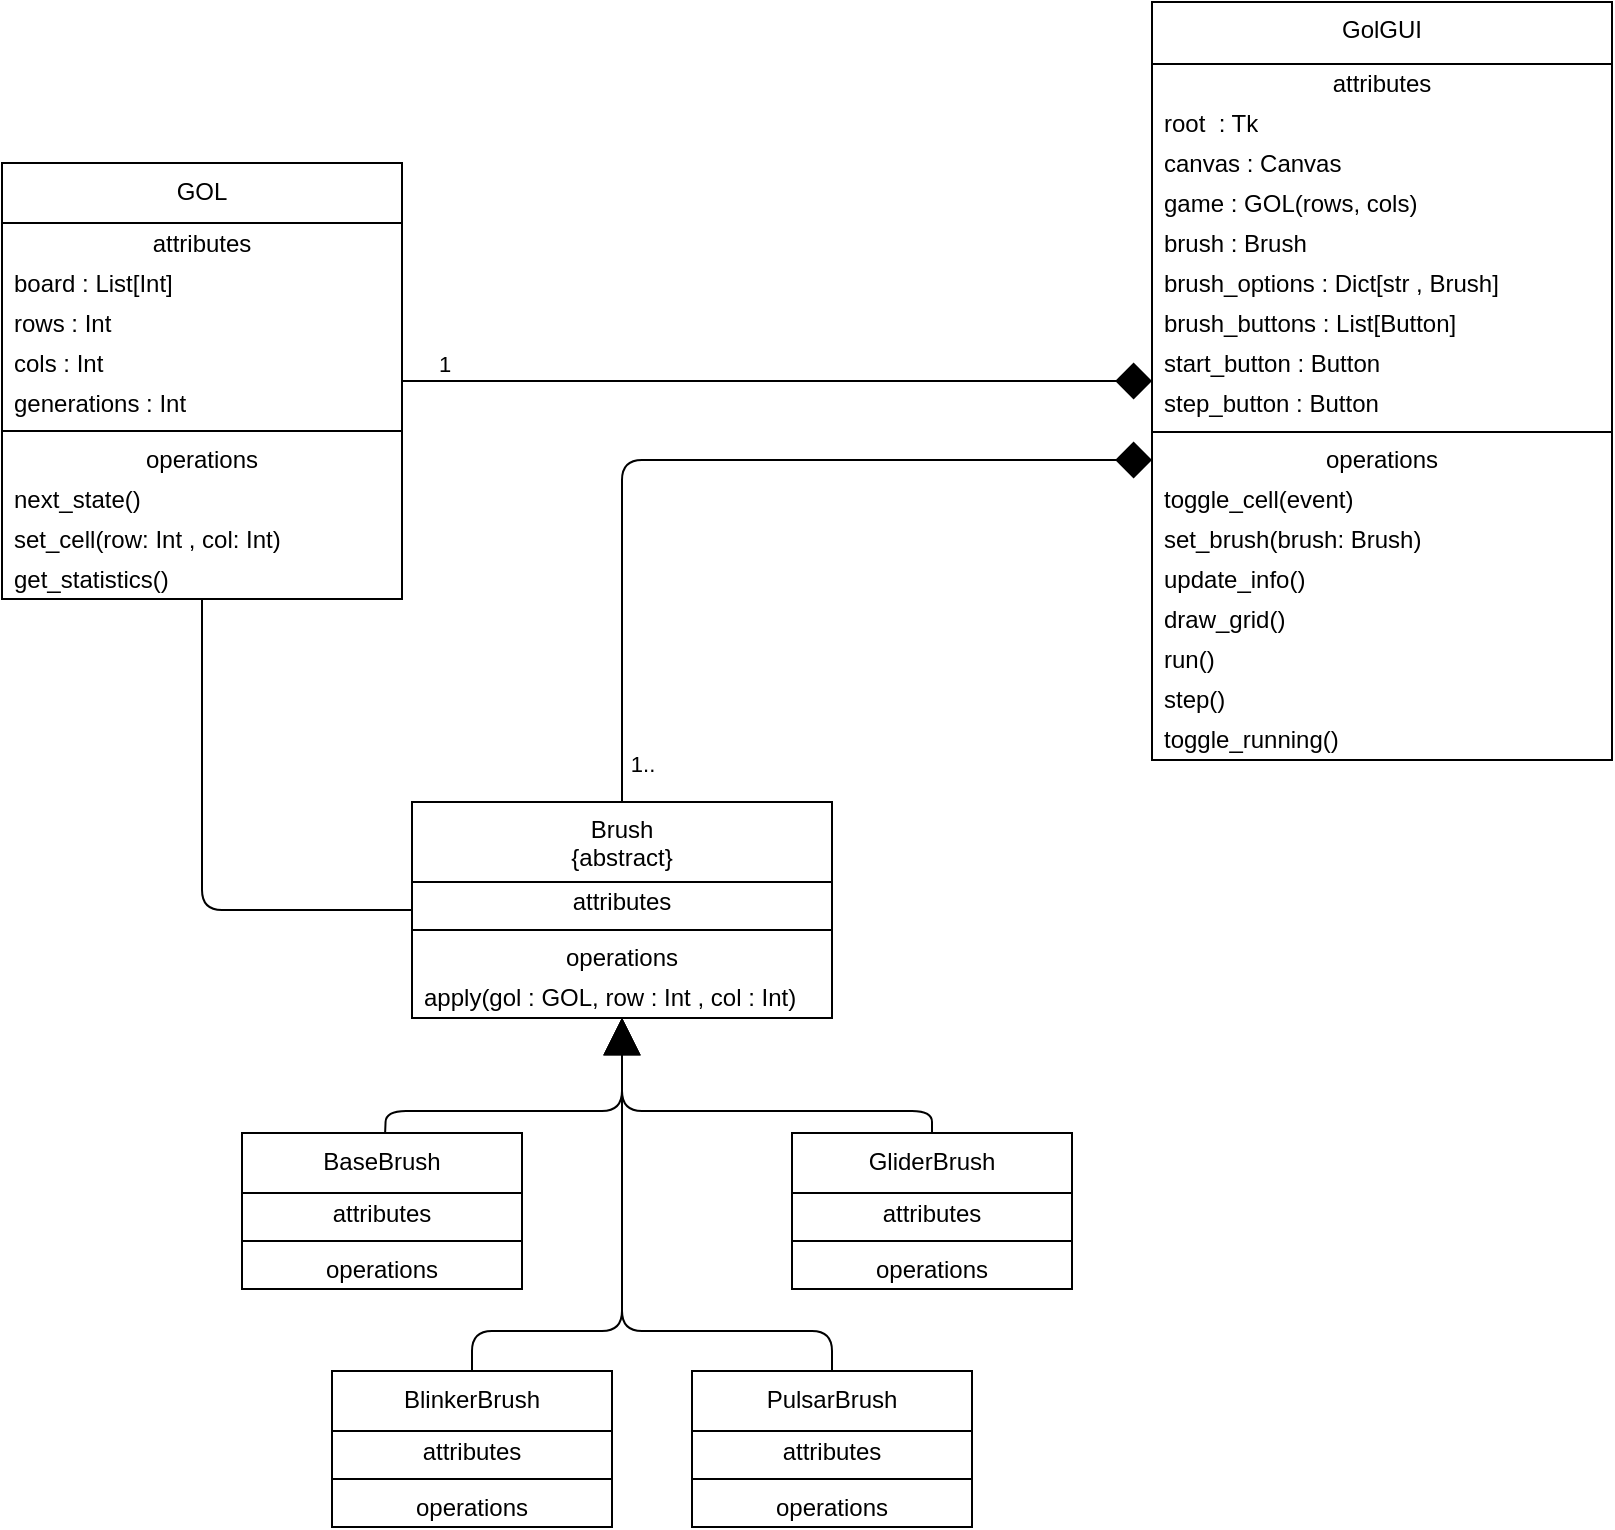 <mxfile>
    <diagram id="O_tw23H-5ZfAlTmAa2fo" name="Page-1">
        <mxGraphModel dx="1179" dy="672" grid="1" gridSize="10" guides="1" tooltips="1" connect="1" arrows="1" fold="1" page="1" pageScale="1" pageWidth="850" pageHeight="1100" math="0" shadow="0">
            <root>
                <mxCell id="0"/>
                <mxCell id="1" parent="0"/>
                <mxCell id="2" value="GolGUI" style="swimlane;fontStyle=0;align=center;verticalAlign=top;childLayout=stackLayout;horizontal=1;startSize=31;horizontalStack=0;resizeParent=1;resizeParentMax=0;resizeLast=0;collapsible=0;marginBottom=0;html=1;whiteSpace=wrap;" vertex="1" parent="1">
                    <mxGeometry x="595" y="150" width="230" height="379" as="geometry"/>
                </mxCell>
                <mxCell id="3" value="attributes" style="text;html=1;strokeColor=none;fillColor=none;align=center;verticalAlign=middle;spacingLeft=4;spacingRight=4;overflow=hidden;rotatable=0;points=[[0,0.5],[1,0.5]];portConstraint=eastwest;whiteSpace=wrap;" vertex="1" parent="2">
                    <mxGeometry y="31" width="230" height="20" as="geometry"/>
                </mxCell>
                <mxCell id="4" value="root&amp;nbsp; : Tk" style="text;html=1;strokeColor=none;fillColor=none;align=left;verticalAlign=middle;spacingLeft=4;spacingRight=4;overflow=hidden;rotatable=0;points=[[0,0.5],[1,0.5]];portConstraint=eastwest;whiteSpace=wrap;" vertex="1" parent="2">
                    <mxGeometry y="51" width="230" height="20" as="geometry"/>
                </mxCell>
                <mxCell id="24" value="canvas : Canvas" style="text;html=1;strokeColor=none;fillColor=none;align=left;verticalAlign=middle;spacingLeft=4;spacingRight=4;overflow=hidden;rotatable=0;points=[[0,0.5],[1,0.5]];portConstraint=eastwest;whiteSpace=wrap;" vertex="1" parent="2">
                    <mxGeometry y="71" width="230" height="20" as="geometry"/>
                </mxCell>
                <mxCell id="36" value="game : GOL(rows, cols)" style="text;html=1;strokeColor=none;fillColor=none;align=left;verticalAlign=middle;spacingLeft=4;spacingRight=4;overflow=hidden;rotatable=0;points=[[0,0.5],[1,0.5]];portConstraint=eastwest;whiteSpace=wrap;" vertex="1" parent="2">
                    <mxGeometry y="91" width="230" height="20" as="geometry"/>
                </mxCell>
                <mxCell id="28" value="brush : Brush" style="text;html=1;strokeColor=none;fillColor=none;align=left;verticalAlign=middle;spacingLeft=4;spacingRight=4;overflow=hidden;rotatable=0;points=[[0,0.5],[1,0.5]];portConstraint=eastwest;whiteSpace=wrap;" vertex="1" parent="2">
                    <mxGeometry y="111" width="230" height="20" as="geometry"/>
                </mxCell>
                <mxCell id="30" value="brush_options : Dict[str , Brush]" style="text;html=1;strokeColor=none;fillColor=none;align=left;verticalAlign=middle;spacingLeft=4;spacingRight=4;overflow=hidden;rotatable=0;points=[[0,0.5],[1,0.5]];portConstraint=eastwest;whiteSpace=wrap;" vertex="1" parent="2">
                    <mxGeometry y="131" width="230" height="20" as="geometry"/>
                </mxCell>
                <mxCell id="26" value="brush_buttons : List[Button]" style="text;html=1;strokeColor=none;fillColor=none;align=left;verticalAlign=middle;spacingLeft=4;spacingRight=4;overflow=hidden;rotatable=0;points=[[0,0.5],[1,0.5]];portConstraint=eastwest;whiteSpace=wrap;" vertex="1" parent="2">
                    <mxGeometry y="151" width="230" height="20" as="geometry"/>
                </mxCell>
                <mxCell id="25" value="start_button : Button&lt;span style=&quot;font-family: monospace; font-size: 0px; text-wrap-mode: nowrap;&quot;&gt;%3CmxGraphModel%3E%3Croot%3E%3CmxCell%20id%3D%220%22%2F%3E%3CmxCell%20id%3D%221%22%20parent%3D%220%22%2F%3E%3CmxCell%20id%3D%222%22%20value%3D%22brush_buttons%3A%20List%5BButtons%5D%22%20style%3D%22text%3Bhtml%3D1%3BstrokeColor%3Dnone%3BfillColor%3Dnone%3Balign%3Dleft%3BverticalAlign%3Dmiddle%3BspacingLeft%3D4%3BspacingRight%3D4%3Boverflow%3Dhidden%3Brotatable%3D0%3Bpoints%3D%5B%5B0%2C0.5%5D%2C%5B1%2C0.5%5D%5D%3BportConstraint%3Deastwest%3BwhiteSpace%3Dwrap%3B%22%20vertex%3D%221%22%20parent%3D%221%22%3E%3CmxGeometry%20x%3D%22300%22%20y%3D%22661%22%20width%3D%22230%22%20height%3D%2220%22%20as%3D%22geometry%22%2F%3E%3C%2FmxCell%3E%3C%2Froot%3E%3C%2FmxGraphModel%3E&lt;/span&gt;" style="text;html=1;strokeColor=none;fillColor=none;align=left;verticalAlign=middle;spacingLeft=4;spacingRight=4;overflow=hidden;rotatable=0;points=[[0,0.5],[1,0.5]];portConstraint=eastwest;whiteSpace=wrap;" vertex="1" parent="2">
                    <mxGeometry y="171" width="230" height="20" as="geometry"/>
                </mxCell>
                <mxCell id="27" value="step_button : Button" style="text;html=1;strokeColor=none;fillColor=none;align=left;verticalAlign=middle;spacingLeft=4;spacingRight=4;overflow=hidden;rotatable=0;points=[[0,0.5],[1,0.5]];portConstraint=eastwest;whiteSpace=wrap;" vertex="1" parent="2">
                    <mxGeometry y="191" width="230" height="20" as="geometry"/>
                </mxCell>
                <mxCell id="7" value="" style="line;strokeWidth=1;fillColor=none;align=left;verticalAlign=middle;spacingTop=-1;spacingLeft=3;spacingRight=3;rotatable=0;labelPosition=right;points=[];portConstraint=eastwest;" vertex="1" parent="2">
                    <mxGeometry y="211" width="230" height="8" as="geometry"/>
                </mxCell>
                <mxCell id="8" value="operations" style="text;html=1;strokeColor=none;fillColor=none;align=center;verticalAlign=middle;spacingLeft=4;spacingRight=4;overflow=hidden;rotatable=0;points=[[0,0.5],[1,0.5]];portConstraint=eastwest;whiteSpace=wrap;" vertex="1" parent="2">
                    <mxGeometry y="219" width="230" height="20" as="geometry"/>
                </mxCell>
                <mxCell id="9" value="toggle_cell(event)&lt;span style=&quot;font-family: monospace; font-size: 0px; text-wrap-mode: nowrap;&quot;&gt;%3CmxGraphModel%3E%3Croot%3E%3CmxCell%20id%3D%220%22%2F%3E%3CmxCell%20id%3D%221%22%20parent%3D%220%22%2F%3E%3CmxCell%20id%3D%222%22%20value%3D%22canvas%20%3A%20Canvas%22%20style%3D%22text%3Bhtml%3D1%3BstrokeColor%3Dnone%3BfillColor%3Dnone%3Balign%3Dleft%3BverticalAlign%3Dmiddle%3BspacingLeft%3D4%3BspacingRight%3D4%3Boverflow%3Dhidden%3Brotatable%3D0%3Bpoints%3D%5B%5B0%2C0.5%5D%2C%5B1%2C0.5%5D%5D%3BportConstraint%3Deastwest%3BwhiteSpace%3Dwrap%3B%22%20vertex%3D%221%22%20parent%3D%221%22%3E%3CmxGeometry%20x%3D%22300%22%20y%3D%22641%22%20width%3D%22230%22%20height%3D%2220%22%20as%3D%22geometry%22%2F%3E%3C%2FmxCell%3E%3C%2Froot%3E%3C%2FmxGraphModel%3E&lt;/span&gt;" style="text;html=1;strokeColor=none;fillColor=none;align=left;verticalAlign=middle;spacingLeft=4;spacingRight=4;overflow=hidden;rotatable=0;points=[[0,0.5],[1,0.5]];portConstraint=eastwest;whiteSpace=wrap;" vertex="1" parent="2">
                    <mxGeometry y="239" width="230" height="20" as="geometry"/>
                </mxCell>
                <mxCell id="31" value="set_brush(brush: Brush)" style="text;html=1;strokeColor=none;fillColor=none;align=left;verticalAlign=middle;spacingLeft=4;spacingRight=4;overflow=hidden;rotatable=0;points=[[0,0.5],[1,0.5]];portConstraint=eastwest;whiteSpace=wrap;" vertex="1" parent="2">
                    <mxGeometry y="259" width="230" height="20" as="geometry"/>
                </mxCell>
                <mxCell id="32" value="update_info()" style="text;html=1;strokeColor=none;fillColor=none;align=left;verticalAlign=middle;spacingLeft=4;spacingRight=4;overflow=hidden;rotatable=0;points=[[0,0.5],[1,0.5]];portConstraint=eastwest;whiteSpace=wrap;" vertex="1" parent="2">
                    <mxGeometry y="279" width="230" height="20" as="geometry"/>
                </mxCell>
                <mxCell id="29" value="draw_grid()" style="text;html=1;strokeColor=none;fillColor=none;align=left;verticalAlign=middle;spacingLeft=4;spacingRight=4;overflow=hidden;rotatable=0;points=[[0,0.5],[1,0.5]];portConstraint=eastwest;whiteSpace=wrap;" vertex="1" parent="2">
                    <mxGeometry y="299" width="230" height="20" as="geometry"/>
                </mxCell>
                <mxCell id="34" value="run()" style="text;html=1;strokeColor=none;fillColor=none;align=left;verticalAlign=middle;spacingLeft=4;spacingRight=4;overflow=hidden;rotatable=0;points=[[0,0.5],[1,0.5]];portConstraint=eastwest;whiteSpace=wrap;" vertex="1" parent="2">
                    <mxGeometry y="319" width="230" height="20" as="geometry"/>
                </mxCell>
                <mxCell id="33" value="step()" style="text;html=1;strokeColor=none;fillColor=none;align=left;verticalAlign=middle;spacingLeft=4;spacingRight=4;overflow=hidden;rotatable=0;points=[[0,0.5],[1,0.5]];portConstraint=eastwest;whiteSpace=wrap;" vertex="1" parent="2">
                    <mxGeometry y="339" width="230" height="20" as="geometry"/>
                </mxCell>
                <mxCell id="35" value="toggle_running()" style="text;html=1;strokeColor=none;fillColor=none;align=left;verticalAlign=middle;spacingLeft=4;spacingRight=4;overflow=hidden;rotatable=0;points=[[0,0.5],[1,0.5]];portConstraint=eastwest;whiteSpace=wrap;" vertex="1" parent="2">
                    <mxGeometry y="359" width="230" height="20" as="geometry"/>
                </mxCell>
                <mxCell id="10" value="GOL" style="swimlane;fontStyle=0;align=center;verticalAlign=top;childLayout=stackLayout;horizontal=1;startSize=30;horizontalStack=0;resizeParent=1;resizeParentMax=0;resizeLast=0;collapsible=0;marginBottom=0;html=1;whiteSpace=wrap;" vertex="1" parent="1">
                    <mxGeometry x="20" y="230.5" width="200" height="218" as="geometry"/>
                </mxCell>
                <mxCell id="11" value="attributes" style="text;html=1;strokeColor=none;fillColor=none;align=center;verticalAlign=middle;spacingLeft=4;spacingRight=4;overflow=hidden;rotatable=0;points=[[0,0.5],[1,0.5]];portConstraint=eastwest;whiteSpace=wrap;" vertex="1" parent="10">
                    <mxGeometry y="30" width="200" height="20" as="geometry"/>
                </mxCell>
                <mxCell id="12" value="board : List[Int]" style="text;html=1;strokeColor=none;fillColor=none;align=left;verticalAlign=middle;spacingLeft=4;spacingRight=4;overflow=hidden;rotatable=0;points=[[0,0.5],[1,0.5]];portConstraint=eastwest;whiteSpace=wrap;" vertex="1" parent="10">
                    <mxGeometry y="50" width="200" height="20" as="geometry"/>
                </mxCell>
                <mxCell id="19" value="rows : Int" style="text;html=1;strokeColor=none;fillColor=none;align=left;verticalAlign=middle;spacingLeft=4;spacingRight=4;overflow=hidden;rotatable=0;points=[[0,0.5],[1,0.5]];portConstraint=eastwest;whiteSpace=wrap;" vertex="1" parent="10">
                    <mxGeometry y="70" width="200" height="20" as="geometry"/>
                </mxCell>
                <mxCell id="18" value="cols : Int" style="text;html=1;strokeColor=none;fillColor=none;align=left;verticalAlign=middle;spacingLeft=4;spacingRight=4;overflow=hidden;rotatable=0;points=[[0,0.5],[1,0.5]];portConstraint=eastwest;whiteSpace=wrap;" vertex="1" parent="10">
                    <mxGeometry y="90" width="200" height="20" as="geometry"/>
                </mxCell>
                <mxCell id="22" value="generations : Int" style="text;html=1;strokeColor=none;fillColor=none;align=left;verticalAlign=middle;spacingLeft=4;spacingRight=4;overflow=hidden;rotatable=0;points=[[0,0.5],[1,0.5]];portConstraint=eastwest;whiteSpace=wrap;" vertex="1" parent="10">
                    <mxGeometry y="110" width="200" height="20" as="geometry"/>
                </mxCell>
                <mxCell id="15" value="" style="line;strokeWidth=1;fillColor=none;align=left;verticalAlign=middle;spacingTop=-1;spacingLeft=3;spacingRight=3;rotatable=0;labelPosition=right;points=[];portConstraint=eastwest;" vertex="1" parent="10">
                    <mxGeometry y="130" width="200" height="8" as="geometry"/>
                </mxCell>
                <mxCell id="16" value="operations" style="text;html=1;strokeColor=none;fillColor=none;align=center;verticalAlign=middle;spacingLeft=4;spacingRight=4;overflow=hidden;rotatable=0;points=[[0,0.5],[1,0.5]];portConstraint=eastwest;whiteSpace=wrap;" vertex="1" parent="10">
                    <mxGeometry y="138" width="200" height="20" as="geometry"/>
                </mxCell>
                <mxCell id="17" value="next_state()" style="text;html=1;strokeColor=none;fillColor=none;align=left;verticalAlign=middle;spacingLeft=4;spacingRight=4;overflow=hidden;rotatable=0;points=[[0,0.5],[1,0.5]];portConstraint=eastwest;whiteSpace=wrap;" vertex="1" parent="10">
                    <mxGeometry y="158" width="200" height="20" as="geometry"/>
                </mxCell>
                <mxCell id="20" value="set_cell(row: Int , col: Int)" style="text;html=1;strokeColor=none;fillColor=none;align=left;verticalAlign=middle;spacingLeft=4;spacingRight=4;overflow=hidden;rotatable=0;points=[[0,0.5],[1,0.5]];portConstraint=eastwest;whiteSpace=wrap;" vertex="1" parent="10">
                    <mxGeometry y="178" width="200" height="20" as="geometry"/>
                </mxCell>
                <mxCell id="21" value="get_statistics()" style="text;html=1;strokeColor=none;fillColor=none;align=left;verticalAlign=middle;spacingLeft=4;spacingRight=4;overflow=hidden;rotatable=0;points=[[0,0.5],[1,0.5]];portConstraint=eastwest;whiteSpace=wrap;" vertex="1" parent="10">
                    <mxGeometry y="198" width="200" height="20" as="geometry"/>
                </mxCell>
                <mxCell id="46" style="edgeStyle=none;html=1;endArrow=diamond;endFill=1;endSize=16;entryX=0;entryY=0.5;entryDx=0;entryDy=0;" edge="1" parent="1" source="37" target="8">
                    <mxGeometry relative="1" as="geometry">
                        <Array as="points">
                            <mxPoint x="330" y="379"/>
                        </Array>
                    </mxGeometry>
                </mxCell>
                <mxCell id="73" value="1.." style="edgeLabel;html=1;align=center;verticalAlign=middle;resizable=0;points=[];" vertex="1" connectable="0" parent="46">
                    <mxGeometry x="-0.768" y="4" relative="1" as="geometry">
                        <mxPoint x="14" y="31" as="offset"/>
                    </mxGeometry>
                </mxCell>
                <mxCell id="71" style="edgeStyle=none;html=1;endArrow=none;endFill=0;" edge="1" parent="1" source="37" target="10">
                    <mxGeometry relative="1" as="geometry">
                        <Array as="points">
                            <mxPoint x="120" y="604"/>
                        </Array>
                    </mxGeometry>
                </mxCell>
                <mxCell id="37" value="Brush&lt;div&gt;{abstract}&lt;/div&gt;" style="swimlane;fontStyle=0;align=center;verticalAlign=top;childLayout=stackLayout;horizontal=1;startSize=40;horizontalStack=0;resizeParent=1;resizeParentMax=0;resizeLast=0;collapsible=0;marginBottom=0;html=1;whiteSpace=wrap;" vertex="1" parent="1">
                    <mxGeometry x="225" y="550" width="210" height="108" as="geometry"/>
                </mxCell>
                <mxCell id="38" value="attributes" style="text;html=1;strokeColor=none;fillColor=none;align=center;verticalAlign=middle;spacingLeft=4;spacingRight=4;overflow=hidden;rotatable=0;points=[[0,0.5],[1,0.5]];portConstraint=eastwest;whiteSpace=wrap;" vertex="1" parent="37">
                    <mxGeometry y="40" width="210" height="20" as="geometry"/>
                </mxCell>
                <mxCell id="42" value="" style="line;strokeWidth=1;fillColor=none;align=left;verticalAlign=middle;spacingTop=-1;spacingLeft=3;spacingRight=3;rotatable=0;labelPosition=right;points=[];portConstraint=eastwest;" vertex="1" parent="37">
                    <mxGeometry y="60" width="210" height="8" as="geometry"/>
                </mxCell>
                <mxCell id="43" value="operations" style="text;html=1;strokeColor=none;fillColor=none;align=center;verticalAlign=middle;spacingLeft=4;spacingRight=4;overflow=hidden;rotatable=0;points=[[0,0.5],[1,0.5]];portConstraint=eastwest;whiteSpace=wrap;" vertex="1" parent="37">
                    <mxGeometry y="68" width="210" height="20" as="geometry"/>
                </mxCell>
                <mxCell id="44" value="apply(gol : GOL, row : Int , col : Int)" style="text;html=1;strokeColor=none;fillColor=none;align=left;verticalAlign=middle;spacingLeft=4;spacingRight=4;overflow=hidden;rotatable=0;points=[[0,0.5],[1,0.5]];portConstraint=eastwest;whiteSpace=wrap;" vertex="1" parent="37">
                    <mxGeometry y="88" width="210" height="20" as="geometry"/>
                </mxCell>
                <mxCell id="45" style="edgeStyle=none;html=1;endArrow=diamond;endFill=1;endSize=16;" edge="1" parent="1" source="10" target="2">
                    <mxGeometry relative="1" as="geometry"/>
                </mxCell>
                <mxCell id="72" value="1" style="edgeLabel;html=1;align=center;verticalAlign=middle;resizable=0;points=[];" vertex="1" connectable="0" parent="45">
                    <mxGeometry x="-0.56" y="2" relative="1" as="geometry">
                        <mxPoint x="-62" y="-7" as="offset"/>
                    </mxGeometry>
                </mxCell>
                <mxCell id="55" style="edgeStyle=none;html=1;endArrow=block;endFill=1;endSize=16;" edge="1" parent="1" source="47" target="37">
                    <mxGeometry relative="1" as="geometry">
                        <mxPoint x="212" y="724.5" as="sourcePoint"/>
                        <mxPoint x="327" y="658" as="targetPoint"/>
                        <Array as="points">
                            <mxPoint x="212" y="704.5"/>
                            <mxPoint x="330" y="704.5"/>
                        </Array>
                    </mxGeometry>
                </mxCell>
                <mxCell id="47" value="BaseBrush" style="swimlane;fontStyle=0;align=center;verticalAlign=top;childLayout=stackLayout;horizontal=1;startSize=30;horizontalStack=0;resizeParent=1;resizeParentMax=0;resizeLast=0;collapsible=0;marginBottom=0;html=1;whiteSpace=wrap;" vertex="1" parent="1">
                    <mxGeometry x="140" y="715.5" width="140" height="78" as="geometry"/>
                </mxCell>
                <mxCell id="48" value="attributes" style="text;html=1;strokeColor=none;fillColor=none;align=center;verticalAlign=middle;spacingLeft=4;spacingRight=4;overflow=hidden;rotatable=0;points=[[0,0.5],[1,0.5]];portConstraint=eastwest;whiteSpace=wrap;" vertex="1" parent="47">
                    <mxGeometry y="30" width="140" height="20" as="geometry"/>
                </mxCell>
                <mxCell id="52" value="" style="line;strokeWidth=1;fillColor=none;align=left;verticalAlign=middle;spacingTop=-1;spacingLeft=3;spacingRight=3;rotatable=0;labelPosition=right;points=[];portConstraint=eastwest;" vertex="1" parent="47">
                    <mxGeometry y="50" width="140" height="8" as="geometry"/>
                </mxCell>
                <mxCell id="53" value="operations" style="text;html=1;strokeColor=none;fillColor=none;align=center;verticalAlign=middle;spacingLeft=4;spacingRight=4;overflow=hidden;rotatable=0;points=[[0,0.5],[1,0.5]];portConstraint=eastwest;whiteSpace=wrap;" vertex="1" parent="47">
                    <mxGeometry y="58" width="140" height="20" as="geometry"/>
                </mxCell>
                <mxCell id="56" value="GliderBrush" style="swimlane;fontStyle=0;align=center;verticalAlign=top;childLayout=stackLayout;horizontal=1;startSize=30;horizontalStack=0;resizeParent=1;resizeParentMax=0;resizeLast=0;collapsible=0;marginBottom=0;html=1;whiteSpace=wrap;" vertex="1" parent="1">
                    <mxGeometry x="415" y="715.5" width="140" height="78" as="geometry"/>
                </mxCell>
                <mxCell id="57" value="attributes" style="text;html=1;strokeColor=none;fillColor=none;align=center;verticalAlign=middle;spacingLeft=4;spacingRight=4;overflow=hidden;rotatable=0;points=[[0,0.5],[1,0.5]];portConstraint=eastwest;whiteSpace=wrap;" vertex="1" parent="56">
                    <mxGeometry y="30" width="140" height="20" as="geometry"/>
                </mxCell>
                <mxCell id="58" value="" style="line;strokeWidth=1;fillColor=none;align=left;verticalAlign=middle;spacingTop=-1;spacingLeft=3;spacingRight=3;rotatable=0;labelPosition=right;points=[];portConstraint=eastwest;" vertex="1" parent="56">
                    <mxGeometry y="50" width="140" height="8" as="geometry"/>
                </mxCell>
                <mxCell id="59" value="operations" style="text;html=1;strokeColor=none;fillColor=none;align=center;verticalAlign=middle;spacingLeft=4;spacingRight=4;overflow=hidden;rotatable=0;points=[[0,0.5],[1,0.5]];portConstraint=eastwest;whiteSpace=wrap;" vertex="1" parent="56">
                    <mxGeometry y="58" width="140" height="20" as="geometry"/>
                </mxCell>
                <mxCell id="60" value="BlinkerBrush" style="swimlane;fontStyle=0;align=center;verticalAlign=top;childLayout=stackLayout;horizontal=1;startSize=30;horizontalStack=0;resizeParent=1;resizeParentMax=0;resizeLast=0;collapsible=0;marginBottom=0;html=1;whiteSpace=wrap;" vertex="1" parent="1">
                    <mxGeometry x="185" y="834.5" width="140" height="78" as="geometry"/>
                </mxCell>
                <mxCell id="61" value="attributes" style="text;html=1;strokeColor=none;fillColor=none;align=center;verticalAlign=middle;spacingLeft=4;spacingRight=4;overflow=hidden;rotatable=0;points=[[0,0.5],[1,0.5]];portConstraint=eastwest;whiteSpace=wrap;" vertex="1" parent="60">
                    <mxGeometry y="30" width="140" height="20" as="geometry"/>
                </mxCell>
                <mxCell id="62" value="" style="line;strokeWidth=1;fillColor=none;align=left;verticalAlign=middle;spacingTop=-1;spacingLeft=3;spacingRight=3;rotatable=0;labelPosition=right;points=[];portConstraint=eastwest;" vertex="1" parent="60">
                    <mxGeometry y="50" width="140" height="8" as="geometry"/>
                </mxCell>
                <mxCell id="63" value="operations" style="text;html=1;strokeColor=none;fillColor=none;align=center;verticalAlign=middle;spacingLeft=4;spacingRight=4;overflow=hidden;rotatable=0;points=[[0,0.5],[1,0.5]];portConstraint=eastwest;whiteSpace=wrap;" vertex="1" parent="60">
                    <mxGeometry y="58" width="140" height="20" as="geometry"/>
                </mxCell>
                <mxCell id="64" value="PulsarBrush" style="swimlane;fontStyle=0;align=center;verticalAlign=top;childLayout=stackLayout;horizontal=1;startSize=30;horizontalStack=0;resizeParent=1;resizeParentMax=0;resizeLast=0;collapsible=0;marginBottom=0;html=1;whiteSpace=wrap;" vertex="1" parent="1">
                    <mxGeometry x="365" y="834.5" width="140" height="78" as="geometry"/>
                </mxCell>
                <mxCell id="65" value="attributes" style="text;html=1;strokeColor=none;fillColor=none;align=center;verticalAlign=middle;spacingLeft=4;spacingRight=4;overflow=hidden;rotatable=0;points=[[0,0.5],[1,0.5]];portConstraint=eastwest;whiteSpace=wrap;" vertex="1" parent="64">
                    <mxGeometry y="30" width="140" height="20" as="geometry"/>
                </mxCell>
                <mxCell id="66" value="" style="line;strokeWidth=1;fillColor=none;align=left;verticalAlign=middle;spacingTop=-1;spacingLeft=3;spacingRight=3;rotatable=0;labelPosition=right;points=[];portConstraint=eastwest;" vertex="1" parent="64">
                    <mxGeometry y="50" width="140" height="8" as="geometry"/>
                </mxCell>
                <mxCell id="67" value="operations" style="text;html=1;strokeColor=none;fillColor=none;align=center;verticalAlign=middle;spacingLeft=4;spacingRight=4;overflow=hidden;rotatable=0;points=[[0,0.5],[1,0.5]];portConstraint=eastwest;whiteSpace=wrap;" vertex="1" parent="64">
                    <mxGeometry y="58" width="140" height="20" as="geometry"/>
                </mxCell>
                <mxCell id="68" style="edgeStyle=none;html=1;endArrow=block;endFill=1;endSize=16;" edge="1" parent="1" source="56" target="37">
                    <mxGeometry relative="1" as="geometry">
                        <mxPoint x="223" y="734.5" as="sourcePoint"/>
                        <mxPoint x="340" y="668.5" as="targetPoint"/>
                        <Array as="points">
                            <mxPoint x="485" y="704.5"/>
                            <mxPoint x="330" y="704.5"/>
                        </Array>
                    </mxGeometry>
                </mxCell>
                <mxCell id="69" style="edgeStyle=none;html=1;endArrow=block;endFill=1;endSize=16;" edge="1" parent="1" source="64" target="37">
                    <mxGeometry relative="1" as="geometry">
                        <mxPoint x="495" y="725.5" as="sourcePoint"/>
                        <mxPoint x="340" y="668.5" as="targetPoint"/>
                        <Array as="points">
                            <mxPoint x="435" y="814.5"/>
                            <mxPoint x="330" y="814.5"/>
                        </Array>
                    </mxGeometry>
                </mxCell>
                <mxCell id="70" style="edgeStyle=none;html=1;endArrow=block;endFill=1;endSize=16;" edge="1" parent="1" source="60" target="37">
                    <mxGeometry relative="1" as="geometry">
                        <mxPoint x="445" y="844.5" as="sourcePoint"/>
                        <mxPoint x="340" y="668.5" as="targetPoint"/>
                        <Array as="points">
                            <mxPoint x="255" y="814.5"/>
                            <mxPoint x="330" y="814.5"/>
                        </Array>
                    </mxGeometry>
                </mxCell>
            </root>
        </mxGraphModel>
    </diagram>
</mxfile>